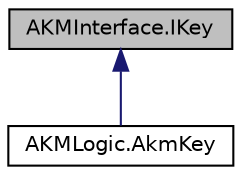 digraph "AKMInterface.IKey"
{
 // LATEX_PDF_SIZE
  edge [fontname="Helvetica",fontsize="10",labelfontname="Helvetica",labelfontsize="10"];
  node [fontname="Helvetica",fontsize="10",shape=record];
  Node1 [label="AKMInterface.IKey",height=0.2,width=0.4,color="black", fillcolor="grey75", style="filled", fontcolor="black",tooltip=" "];
  Node1 -> Node2 [dir="back",color="midnightblue",fontsize="10",style="solid",fontname="Helvetica"];
  Node2 [label="AKMLogic.AkmKey",height=0.2,width=0.4,color="black", fillcolor="white", style="filled",URL="$class_a_k_m_logic_1_1_akm_key.html",tooltip=" "];
}
